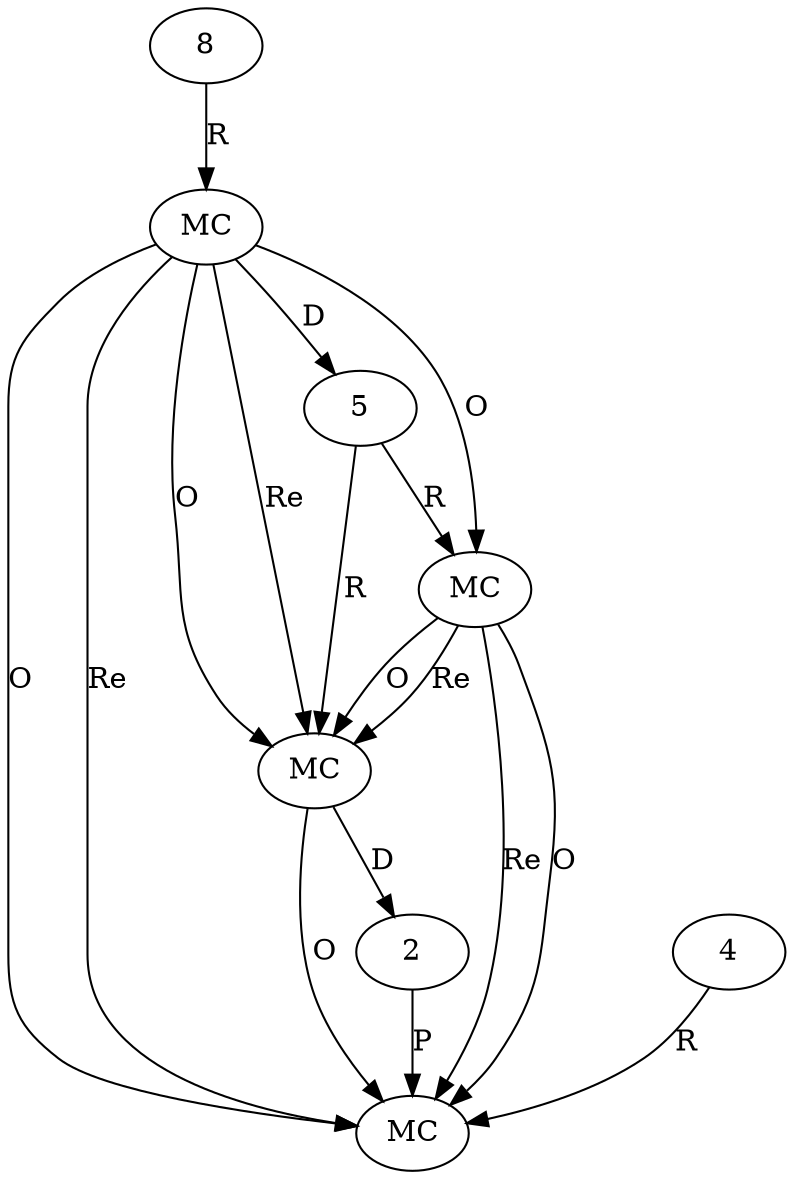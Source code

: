 digraph "AUG" {

  1 [ label="MC" s="versions()" t="RepositoryPlugin" l="3711" ];
  2 [ t="String" n="bsn" ];
  3 [ label="MC" s="next()" t="Iterator" ];
  4 [ t="InfoRepository" n="repo" ];
  5 [ t="Iterator" n="dummy_" ];
  6 [ label="MC" s="hasNext()" t="Iterator" ];
  7 [ label="MC" s="iterator()" t="Iterable" ];
  8 [ t="List" n="bsns" ];
  2 -> 1 [ label="P" ];
  3 -> 1 [ label="O" ];
  7 -> 1 [ label="O" ];
  6 -> 1 [ label="Re" ];
  6 -> 1 [ label="O" ];
  4 -> 1 [ label="R" ];
  7 -> 1 [ label="Re" ];
  3 -> 2 [ label="D" ];
  6 -> 3 [ label="O" ];
  7 -> 3 [ label="O" ];
  6 -> 3 [ label="Re" ];
  7 -> 3 [ label="Re" ];
  5 -> 3 [ label="R" ];
  7 -> 5 [ label="D" ];
  5 -> 6 [ label="R" ];
  7 -> 6 [ label="O" ];
  8 -> 7 [ label="R" ];
}
